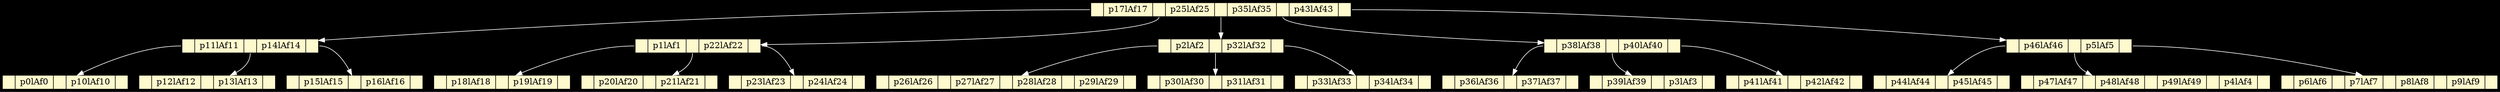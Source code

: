 digraph btree {
rankdir=TB;
graph[fontcolor=white, bgcolor=black, color=white];
node[style=filled, fillcolor=lemonchiffon1, shape=record, height=.1];
edge[color=white];
nodep17lAf17[label="<f0> |p17lAf17|<f1> |p25lAf25|<f2> |p35lAf35|<f3> |p43lAf43|<f4>"];
	nodep11lAf11[label="<f0> |p11lAf11|<f1> |p14lAf14|<f2>"];
	nodep0lAf0[label="<f0> |p0lAf0|<f1> |p10lAf10|<f2>"];
	nodep11lAf11:f0-> nodep0lAf0;
nodep12lAf12[label="<f0> |p12lAf12|<f1> |p13lAf13|<f2>"];
	nodep11lAf11:f1-> nodep12lAf12;
nodep15lAf15[label="<f0> |p15lAf15|<f1> |p16lAf16|<f2>"];
	nodep11lAf11:f2-> nodep15lAf15;
nodep17lAf17:f0-> nodep11lAf11;
nodep1lAf1[label="<f0> |p1lAf1|<f1> |p22lAf22|<f2>"];
	nodep18lAf18[label="<f0> |p18lAf18|<f1> |p19lAf19|<f2>"];
	nodep1lAf1:f0-> nodep18lAf18;
nodep20lAf20[label="<f0> |p20lAf20|<f1> |p21lAf21|<f2>"];
	nodep1lAf1:f1-> nodep20lAf20;
nodep23lAf23[label="<f0> |p23lAf23|<f1> |p24lAf24|<f2>"];
	nodep1lAf1:f2-> nodep23lAf23;
nodep17lAf17:f1-> nodep1lAf1;
nodep2lAf2[label="<f0> |p2lAf2|<f1> |p32lAf32|<f2>"];
	nodep26lAf26[label="<f0> |p26lAf26|<f1> |p27lAf27|<f2> |p28lAf28|<f3> |p29lAf29|<f4>"];
	nodep2lAf2:f0-> nodep26lAf26;
nodep30lAf30[label="<f0> |p30lAf30|<f1> |p31lAf31|<f2>"];
	nodep2lAf2:f1-> nodep30lAf30;
nodep33lAf33[label="<f0> |p33lAf33|<f1> |p34lAf34|<f2>"];
	nodep2lAf2:f2-> nodep33lAf33;
nodep17lAf17:f2-> nodep2lAf2;
nodep38lAf38[label="<f0> |p38lAf38|<f1> |p40lAf40|<f2>"];
	nodep36lAf36[label="<f0> |p36lAf36|<f1> |p37lAf37|<f2>"];
	nodep38lAf38:f0-> nodep36lAf36;
nodep39lAf39[label="<f0> |p39lAf39|<f1> |p3lAf3|<f2>"];
	nodep38lAf38:f1-> nodep39lAf39;
nodep41lAf41[label="<f0> |p41lAf41|<f1> |p42lAf42|<f2>"];
	nodep38lAf38:f2-> nodep41lAf41;
nodep17lAf17:f3-> nodep38lAf38;
nodep46lAf46[label="<f0> |p46lAf46|<f1> |p5lAf5|<f2>"];
	nodep44lAf44[label="<f0> |p44lAf44|<f1> |p45lAf45|<f2>"];
	nodep46lAf46:f0-> nodep44lAf44;
nodep47lAf47[label="<f0> |p47lAf47|<f1> |p48lAf48|<f2> |p49lAf49|<f3> |p4lAf4|<f4>"];
	nodep46lAf46:f1-> nodep47lAf47;
nodep6lAf6[label="<f0> |p6lAf6|<f1> |p7lAf7|<f2> |p8lAf8|<f3> |p9lAf9|<f4>"];
	nodep46lAf46:f2-> nodep6lAf6;
nodep17lAf17:f4-> nodep46lAf46;
}